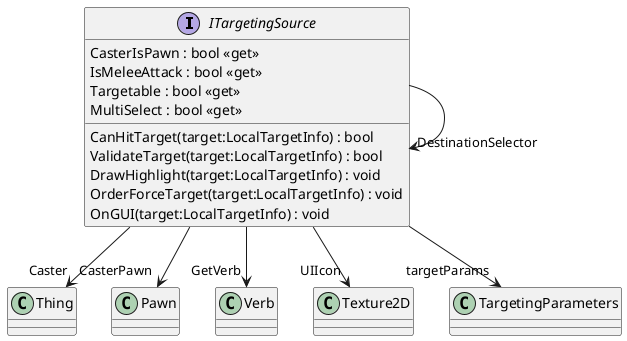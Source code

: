 @startuml
interface ITargetingSource {
    CasterIsPawn : bool <<get>>
    IsMeleeAttack : bool <<get>>
    Targetable : bool <<get>>
    MultiSelect : bool <<get>>
    CanHitTarget(target:LocalTargetInfo) : bool
    ValidateTarget(target:LocalTargetInfo) : bool
    DrawHighlight(target:LocalTargetInfo) : void
    OrderForceTarget(target:LocalTargetInfo) : void
    OnGUI(target:LocalTargetInfo) : void
}
ITargetingSource --> "Caster" Thing
ITargetingSource --> "CasterPawn" Pawn
ITargetingSource --> "GetVerb" Verb
ITargetingSource --> "UIIcon" Texture2D
ITargetingSource --> "targetParams" TargetingParameters
ITargetingSource --> "DestinationSelector" ITargetingSource
@enduml
